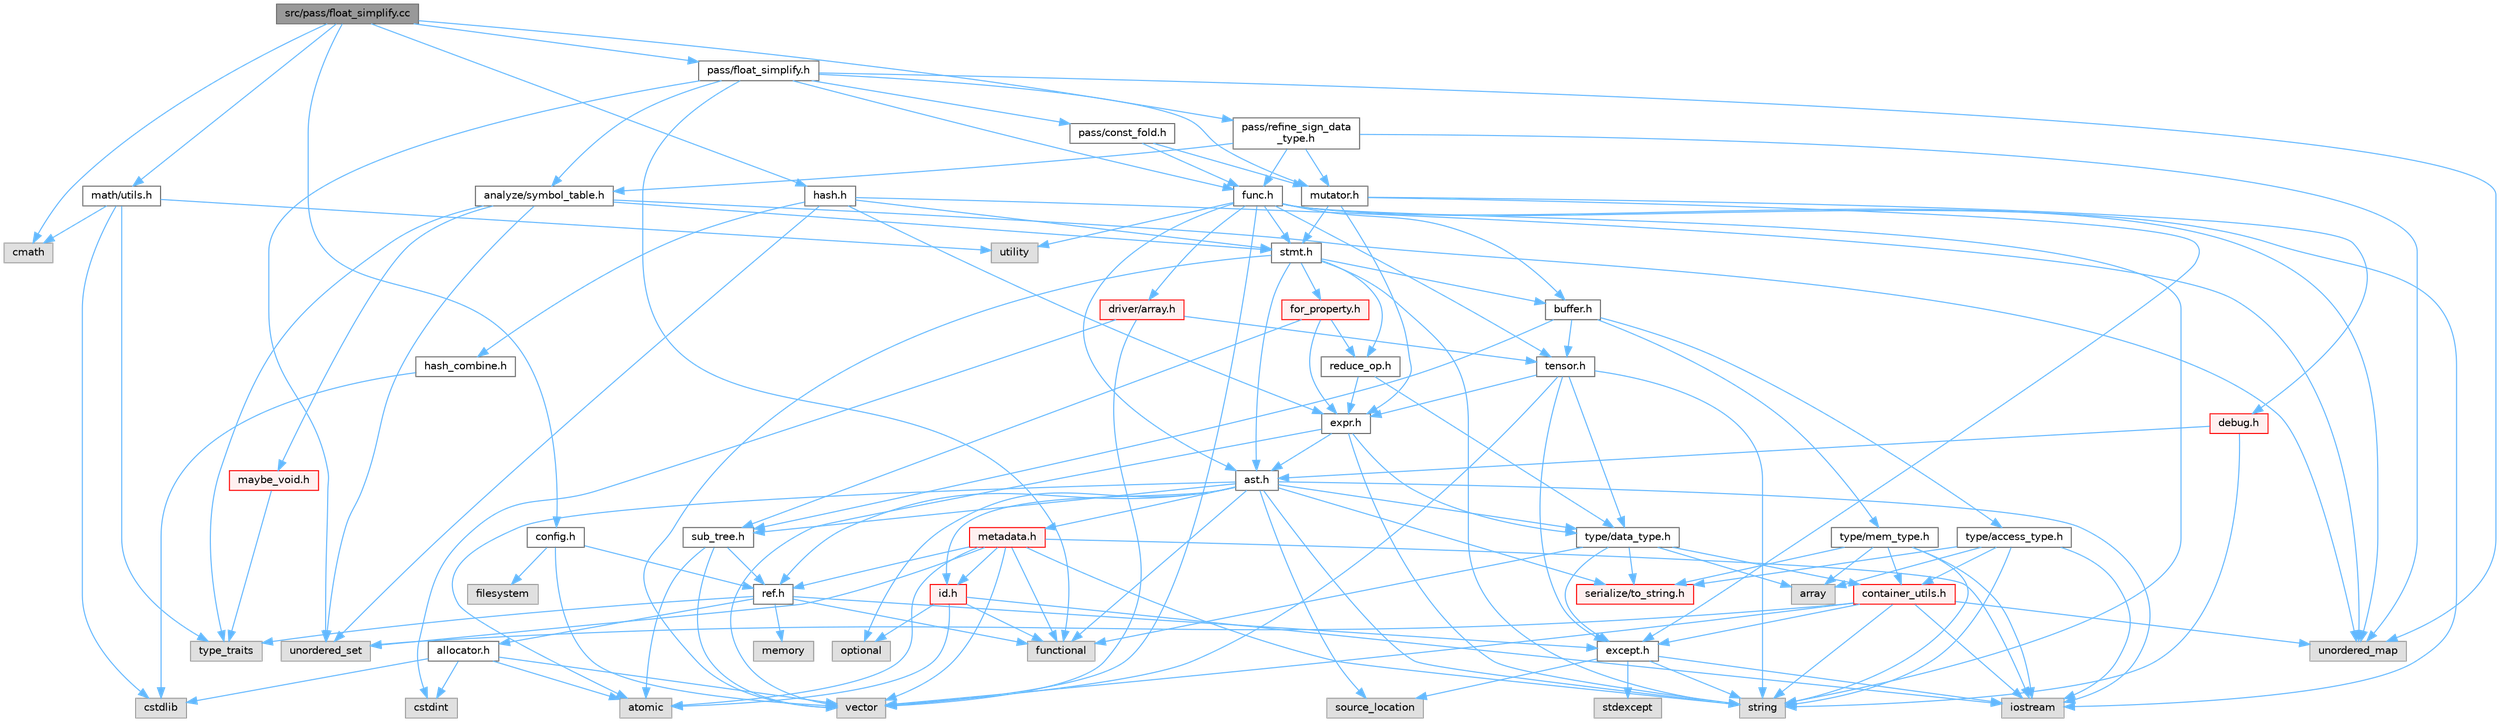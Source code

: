 digraph "src/pass/float_simplify.cc"
{
 // LATEX_PDF_SIZE
  bgcolor="transparent";
  edge [fontname=Helvetica,fontsize=10,labelfontname=Helvetica,labelfontsize=10];
  node [fontname=Helvetica,fontsize=10,shape=box,height=0.2,width=0.4];
  Node1 [label="src/pass/float_simplify.cc",height=0.2,width=0.4,color="gray40", fillcolor="grey60", style="filled", fontcolor="black",tooltip=" "];
  Node1 -> Node2 [color="steelblue1",style="solid"];
  Node2 [label="cmath",height=0.2,width=0.4,color="grey60", fillcolor="#E0E0E0", style="filled",tooltip=" "];
  Node1 -> Node3 [color="steelblue1",style="solid"];
  Node3 [label="config.h",height=0.2,width=0.4,color="grey40", fillcolor="white", style="filled",URL="$config_8h.html",tooltip=" "];
  Node3 -> Node4 [color="steelblue1",style="solid"];
  Node4 [label="filesystem",height=0.2,width=0.4,color="grey60", fillcolor="#E0E0E0", style="filled",tooltip=" "];
  Node3 -> Node5 [color="steelblue1",style="solid"];
  Node5 [label="vector",height=0.2,width=0.4,color="grey60", fillcolor="#E0E0E0", style="filled",tooltip=" "];
  Node3 -> Node6 [color="steelblue1",style="solid"];
  Node6 [label="ref.h",height=0.2,width=0.4,color="grey40", fillcolor="white", style="filled",URL="$ref_8h.html",tooltip=" "];
  Node6 -> Node7 [color="steelblue1",style="solid"];
  Node7 [label="functional",height=0.2,width=0.4,color="grey60", fillcolor="#E0E0E0", style="filled",tooltip=" "];
  Node6 -> Node8 [color="steelblue1",style="solid"];
  Node8 [label="memory",height=0.2,width=0.4,color="grey60", fillcolor="#E0E0E0", style="filled",tooltip=" "];
  Node6 -> Node9 [color="steelblue1",style="solid"];
  Node9 [label="type_traits",height=0.2,width=0.4,color="grey60", fillcolor="#E0E0E0", style="filled",tooltip=" "];
  Node6 -> Node10 [color="steelblue1",style="solid"];
  Node10 [label="allocator.h",height=0.2,width=0.4,color="grey40", fillcolor="white", style="filled",URL="$allocator_8h.html",tooltip=" "];
  Node10 -> Node11 [color="steelblue1",style="solid"];
  Node11 [label="atomic",height=0.2,width=0.4,color="grey60", fillcolor="#E0E0E0", style="filled",tooltip=" "];
  Node10 -> Node12 [color="steelblue1",style="solid"];
  Node12 [label="cstdint",height=0.2,width=0.4,color="grey60", fillcolor="#E0E0E0", style="filled",tooltip=" "];
  Node10 -> Node13 [color="steelblue1",style="solid"];
  Node13 [label="cstdlib",height=0.2,width=0.4,color="grey60", fillcolor="#E0E0E0", style="filled",tooltip=" "];
  Node10 -> Node5 [color="steelblue1",style="solid"];
  Node6 -> Node14 [color="steelblue1",style="solid"];
  Node14 [label="except.h",height=0.2,width=0.4,color="grey40", fillcolor="white", style="filled",URL="$except_8h.html",tooltip=" "];
  Node14 -> Node15 [color="steelblue1",style="solid"];
  Node15 [label="iostream",height=0.2,width=0.4,color="grey60", fillcolor="#E0E0E0", style="filled",tooltip=" "];
  Node14 -> Node16 [color="steelblue1",style="solid"];
  Node16 [label="source_location",height=0.2,width=0.4,color="grey60", fillcolor="#E0E0E0", style="filled",tooltip=" "];
  Node14 -> Node17 [color="steelblue1",style="solid"];
  Node17 [label="stdexcept",height=0.2,width=0.4,color="grey60", fillcolor="#E0E0E0", style="filled",tooltip=" "];
  Node14 -> Node18 [color="steelblue1",style="solid"];
  Node18 [label="string",height=0.2,width=0.4,color="grey60", fillcolor="#E0E0E0", style="filled",tooltip=" "];
  Node1 -> Node19 [color="steelblue1",style="solid"];
  Node19 [label="hash.h",height=0.2,width=0.4,color="grey40", fillcolor="white", style="filled",URL="$hash_8h.html",tooltip=" "];
  Node19 -> Node20 [color="steelblue1",style="solid"];
  Node20 [label="unordered_map",height=0.2,width=0.4,color="grey60", fillcolor="#E0E0E0", style="filled",tooltip=" "];
  Node19 -> Node21 [color="steelblue1",style="solid"];
  Node21 [label="unordered_set",height=0.2,width=0.4,color="grey60", fillcolor="#E0E0E0", style="filled",tooltip=" "];
  Node19 -> Node22 [color="steelblue1",style="solid"];
  Node22 [label="expr.h",height=0.2,width=0.4,color="grey40", fillcolor="white", style="filled",URL="$expr_8h.html",tooltip=" "];
  Node22 -> Node18 [color="steelblue1",style="solid"];
  Node22 -> Node5 [color="steelblue1",style="solid"];
  Node22 -> Node23 [color="steelblue1",style="solid"];
  Node23 [label="ast.h",height=0.2,width=0.4,color="grey40", fillcolor="white", style="filled",URL="$ast_8h.html",tooltip=" "];
  Node23 -> Node11 [color="steelblue1",style="solid"];
  Node23 -> Node7 [color="steelblue1",style="solid"];
  Node23 -> Node15 [color="steelblue1",style="solid"];
  Node23 -> Node24 [color="steelblue1",style="solid"];
  Node24 [label="optional",height=0.2,width=0.4,color="grey60", fillcolor="#E0E0E0", style="filled",tooltip=" "];
  Node23 -> Node16 [color="steelblue1",style="solid"];
  Node23 -> Node18 [color="steelblue1",style="solid"];
  Node23 -> Node25 [color="steelblue1",style="solid"];
  Node25 [label="id.h",height=0.2,width=0.4,color="red", fillcolor="#FFF0F0", style="filled",URL="$id_8h.html",tooltip=" "];
  Node25 -> Node11 [color="steelblue1",style="solid"];
  Node25 -> Node7 [color="steelblue1",style="solid"];
  Node25 -> Node15 [color="steelblue1",style="solid"];
  Node25 -> Node24 [color="steelblue1",style="solid"];
  Node23 -> Node27 [color="steelblue1",style="solid"];
  Node27 [label="metadata.h",height=0.2,width=0.4,color="red", fillcolor="#FFF0F0", style="filled",URL="$metadata_8h.html",tooltip=" "];
  Node27 -> Node11 [color="steelblue1",style="solid"];
  Node27 -> Node7 [color="steelblue1",style="solid"];
  Node27 -> Node15 [color="steelblue1",style="solid"];
  Node27 -> Node18 [color="steelblue1",style="solid"];
  Node27 -> Node21 [color="steelblue1",style="solid"];
  Node27 -> Node5 [color="steelblue1",style="solid"];
  Node27 -> Node25 [color="steelblue1",style="solid"];
  Node27 -> Node6 [color="steelblue1",style="solid"];
  Node23 -> Node6 [color="steelblue1",style="solid"];
  Node23 -> Node29 [color="steelblue1",style="solid"];
  Node29 [label="serialize/to_string.h",height=0.2,width=0.4,color="red", fillcolor="#FFF0F0", style="filled",URL="$to__string_8h.html",tooltip=" "];
  Node23 -> Node31 [color="steelblue1",style="solid"];
  Node31 [label="sub_tree.h",height=0.2,width=0.4,color="grey40", fillcolor="white", style="filled",URL="$sub__tree_8h.html",tooltip=" "];
  Node31 -> Node11 [color="steelblue1",style="solid"];
  Node31 -> Node5 [color="steelblue1",style="solid"];
  Node31 -> Node6 [color="steelblue1",style="solid"];
  Node23 -> Node32 [color="steelblue1",style="solid"];
  Node32 [label="type/data_type.h",height=0.2,width=0.4,color="grey40", fillcolor="white", style="filled",URL="$data__type_8h.html",tooltip=" "];
  Node32 -> Node33 [color="steelblue1",style="solid"];
  Node33 [label="array",height=0.2,width=0.4,color="grey60", fillcolor="#E0E0E0", style="filled",tooltip=" "];
  Node32 -> Node7 [color="steelblue1",style="solid"];
  Node32 -> Node34 [color="steelblue1",style="solid"];
  Node34 [label="container_utils.h",height=0.2,width=0.4,color="red", fillcolor="#FFF0F0", style="filled",URL="$container__utils_8h.html",tooltip=" "];
  Node34 -> Node15 [color="steelblue1",style="solid"];
  Node34 -> Node18 [color="steelblue1",style="solid"];
  Node34 -> Node20 [color="steelblue1",style="solid"];
  Node34 -> Node21 [color="steelblue1",style="solid"];
  Node34 -> Node5 [color="steelblue1",style="solid"];
  Node34 -> Node14 [color="steelblue1",style="solid"];
  Node32 -> Node14 [color="steelblue1",style="solid"];
  Node32 -> Node29 [color="steelblue1",style="solid"];
  Node22 -> Node32 [color="steelblue1",style="solid"];
  Node19 -> Node41 [color="steelblue1",style="solid"];
  Node41 [label="hash_combine.h",height=0.2,width=0.4,color="grey40", fillcolor="white", style="filled",URL="$hash__combine_8h.html",tooltip=" "];
  Node41 -> Node13 [color="steelblue1",style="solid"];
  Node19 -> Node42 [color="steelblue1",style="solid"];
  Node42 [label="stmt.h",height=0.2,width=0.4,color="grey40", fillcolor="white", style="filled",URL="$stmt_8h.html",tooltip=" "];
  Node42 -> Node18 [color="steelblue1",style="solid"];
  Node42 -> Node5 [color="steelblue1",style="solid"];
  Node42 -> Node23 [color="steelblue1",style="solid"];
  Node42 -> Node43 [color="steelblue1",style="solid"];
  Node43 [label="buffer.h",height=0.2,width=0.4,color="grey40", fillcolor="white", style="filled",URL="$buffer_8h.html",tooltip=" "];
  Node43 -> Node31 [color="steelblue1",style="solid"];
  Node43 -> Node44 [color="steelblue1",style="solid"];
  Node44 [label="tensor.h",height=0.2,width=0.4,color="grey40", fillcolor="white", style="filled",URL="$tensor_8h.html",tooltip=" "];
  Node44 -> Node18 [color="steelblue1",style="solid"];
  Node44 -> Node5 [color="steelblue1",style="solid"];
  Node44 -> Node14 [color="steelblue1",style="solid"];
  Node44 -> Node22 [color="steelblue1",style="solid"];
  Node44 -> Node32 [color="steelblue1",style="solid"];
  Node43 -> Node45 [color="steelblue1",style="solid"];
  Node45 [label="type/access_type.h",height=0.2,width=0.4,color="grey40", fillcolor="white", style="filled",URL="$access__type_8h.html",tooltip=" "];
  Node45 -> Node33 [color="steelblue1",style="solid"];
  Node45 -> Node15 [color="steelblue1",style="solid"];
  Node45 -> Node18 [color="steelblue1",style="solid"];
  Node45 -> Node34 [color="steelblue1",style="solid"];
  Node45 -> Node29 [color="steelblue1",style="solid"];
  Node43 -> Node46 [color="steelblue1",style="solid"];
  Node46 [label="type/mem_type.h",height=0.2,width=0.4,color="grey40", fillcolor="white", style="filled",URL="$mem__type_8h.html",tooltip=" "];
  Node46 -> Node33 [color="steelblue1",style="solid"];
  Node46 -> Node15 [color="steelblue1",style="solid"];
  Node46 -> Node18 [color="steelblue1",style="solid"];
  Node46 -> Node34 [color="steelblue1",style="solid"];
  Node46 -> Node29 [color="steelblue1",style="solid"];
  Node42 -> Node47 [color="steelblue1",style="solid"];
  Node47 [label="for_property.h",height=0.2,width=0.4,color="red", fillcolor="#FFF0F0", style="filled",URL="$for__property_8h.html",tooltip=" "];
  Node47 -> Node22 [color="steelblue1",style="solid"];
  Node47 -> Node50 [color="steelblue1",style="solid"];
  Node50 [label="reduce_op.h",height=0.2,width=0.4,color="grey40", fillcolor="white", style="filled",URL="$reduce__op_8h.html",tooltip=" "];
  Node50 -> Node22 [color="steelblue1",style="solid"];
  Node50 -> Node32 [color="steelblue1",style="solid"];
  Node47 -> Node31 [color="steelblue1",style="solid"];
  Node42 -> Node50 [color="steelblue1",style="solid"];
  Node1 -> Node51 [color="steelblue1",style="solid"];
  Node51 [label="math/utils.h",height=0.2,width=0.4,color="grey40", fillcolor="white", style="filled",URL="$utils_8h.html",tooltip=" "];
  Node51 -> Node2 [color="steelblue1",style="solid"];
  Node51 -> Node13 [color="steelblue1",style="solid"];
  Node51 -> Node9 [color="steelblue1",style="solid"];
  Node51 -> Node52 [color="steelblue1",style="solid"];
  Node52 [label="utility",height=0.2,width=0.4,color="grey60", fillcolor="#E0E0E0", style="filled",tooltip=" "];
  Node1 -> Node53 [color="steelblue1",style="solid"];
  Node53 [label="pass/float_simplify.h",height=0.2,width=0.4,color="grey40", fillcolor="white", style="filled",URL="$float__simplify_8h.html",tooltip=" "];
  Node53 -> Node7 [color="steelblue1",style="solid"];
  Node53 -> Node20 [color="steelblue1",style="solid"];
  Node53 -> Node21 [color="steelblue1",style="solid"];
  Node53 -> Node54 [color="steelblue1",style="solid"];
  Node54 [label="analyze/symbol_table.h",height=0.2,width=0.4,color="grey40", fillcolor="white", style="filled",URL="$symbol__table_8h.html",tooltip=" "];
  Node54 -> Node9 [color="steelblue1",style="solid"];
  Node54 -> Node20 [color="steelblue1",style="solid"];
  Node54 -> Node21 [color="steelblue1",style="solid"];
  Node54 -> Node55 [color="steelblue1",style="solid"];
  Node55 [label="maybe_void.h",height=0.2,width=0.4,color="red", fillcolor="#FFF0F0", style="filled",URL="$maybe__void_8h.html",tooltip=" "];
  Node55 -> Node9 [color="steelblue1",style="solid"];
  Node54 -> Node42 [color="steelblue1",style="solid"];
  Node53 -> Node56 [color="steelblue1",style="solid"];
  Node56 [label="func.h",height=0.2,width=0.4,color="grey40", fillcolor="white", style="filled",URL="$func_8h.html",tooltip=" "];
  Node56 -> Node15 [color="steelblue1",style="solid"];
  Node56 -> Node18 [color="steelblue1",style="solid"];
  Node56 -> Node20 [color="steelblue1",style="solid"];
  Node56 -> Node52 [color="steelblue1",style="solid"];
  Node56 -> Node5 [color="steelblue1",style="solid"];
  Node56 -> Node23 [color="steelblue1",style="solid"];
  Node56 -> Node43 [color="steelblue1",style="solid"];
  Node56 -> Node57 [color="steelblue1",style="solid"];
  Node57 [label="driver/array.h",height=0.2,width=0.4,color="red", fillcolor="#FFF0F0", style="filled",URL="$array_8h.html",tooltip=" "];
  Node57 -> Node12 [color="steelblue1",style="solid"];
  Node57 -> Node5 [color="steelblue1",style="solid"];
  Node57 -> Node44 [color="steelblue1",style="solid"];
  Node56 -> Node42 [color="steelblue1",style="solid"];
  Node56 -> Node44 [color="steelblue1",style="solid"];
  Node53 -> Node61 [color="steelblue1",style="solid"];
  Node61 [label="mutator.h",height=0.2,width=0.4,color="grey40", fillcolor="white", style="filled",URL="$mutator_8h.html",tooltip=" "];
  Node61 -> Node62 [color="steelblue1",style="solid"];
  Node62 [label="debug.h",height=0.2,width=0.4,color="red", fillcolor="#FFF0F0", style="filled",URL="$debug_8h.html",tooltip=" "];
  Node62 -> Node18 [color="steelblue1",style="solid"];
  Node62 -> Node23 [color="steelblue1",style="solid"];
  Node61 -> Node14 [color="steelblue1",style="solid"];
  Node61 -> Node22 [color="steelblue1",style="solid"];
  Node61 -> Node42 [color="steelblue1",style="solid"];
  Node53 -> Node66 [color="steelblue1",style="solid"];
  Node66 [label="pass/const_fold.h",height=0.2,width=0.4,color="grey40", fillcolor="white", style="filled",URL="$const__fold_8h.html",tooltip=" "];
  Node66 -> Node56 [color="steelblue1",style="solid"];
  Node66 -> Node61 [color="steelblue1",style="solid"];
  Node1 -> Node67 [color="steelblue1",style="solid"];
  Node67 [label="pass/refine_sign_data\l_type.h",height=0.2,width=0.4,color="grey40", fillcolor="white", style="filled",URL="$refine__sign__data__type_8h.html",tooltip=" "];
  Node67 -> Node20 [color="steelblue1",style="solid"];
  Node67 -> Node54 [color="steelblue1",style="solid"];
  Node67 -> Node56 [color="steelblue1",style="solid"];
  Node67 -> Node61 [color="steelblue1",style="solid"];
}
